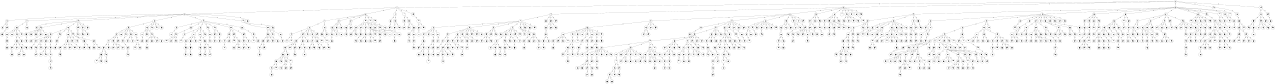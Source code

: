 graph G {
size="8.5,11;"
ratio = "expand;"
fixedsize="true;"
overlap="scale;"
node[shape=circle,width=.12,hight=.12,fontsize=12]
edge[fontsize=12]

0[label=" 0" color=black, pos="0.81474722,0.28708039!"];
1[label=" 1" color=black, pos="2.9719824,1.352223!"];
2[label=" 2" color=black, pos="2.4284023,1.295973!"];
3[label=" 3" color=black, pos="2.7272374,1.0104015!"];
4[label=" 4" color=black, pos="0.80367106,2.5644618!"];
5[label=" 5" color=black, pos="1.7741755,1.3344783!"];
6[label=" 6" color=black, pos="2.9794248,2.5555835!"];
7[label=" 7" color=black, pos="2.4251925,1.883115!"];
8[label=" 8" color=black, pos="1.9260531,1.9188276!"];
9[label=" 9" color=black, pos="1.3877684,1.6635575!"];
10[label=" 10" color=black, pos="1.1393183,2.3548367!"];
11[label=" 11" color=black, pos="1.090051,2.9080606!"];
12[label=" 12" color=black, pos="0.70088933,2.8229591!"];
13[label=" 13" color=black, pos="2.8488361,1.2731953!"];
14[label=" 14" color=black, pos="2.7636435,2.8214851!"];
15[label=" 15" color=black, pos="2.934825,2.4287757!"];
16[label=" 16" color=black, pos="0.87479545,2.7589136!"];
17[label=" 17" color=black, pos="0.61865388,0.078734556!"];
18[label=" 18" color=black, pos="2.3820016,1.6245279!"];
19[label=" 19" color=black, pos="2.7988094,2.3657746!"];
20[label=" 20" color=black, pos="1.0051109,1.9747636!"];
21[label=" 21" color=black, pos="0.34617115,0.68220788!"];
22[label=" 22" color=black, pos="0.076737767,0.29865062!"];
23[label=" 23" color=black, pos="0.20829302,1.8724409!"];
24[label=" 24" color=black, pos="2.0750296,0.3456523!"];
25[label=" 25" color=black, pos="2.0538256,2.4516557!"];
26[label=" 26" color=black, pos="2.8579581,0.90787971!"];
27[label=" 27" color=black, pos="0.60877203,2.1564662!"];
28[label=" 28" color=black, pos="0.46238808,0.46782996!"];
29[label=" 29" color=black, pos="0.37918876,1.9183739!"];
30[label=" 30" color=black, pos="1.6537308,0.46748932!"];
31[label=" 31" color=black, pos="2.9444508,1.9451123!"];
32[label=" 32" color=black, pos="0.97128472,2.7131639!"];
33[label=" 33" color=black, pos="0.71515144,2.4609374!"];
34[label=" 34" color=black, pos="1.2410031,2.229877!"];
35[label=" 35" color=black, pos="0.64247147,1.4636581!"];
36[label=" 36" color=black, pos="1.5175731,1.9134188!"];
37[label=" 37" color=black, pos="0.081525873,0.35268838!"];
38[label=" 38" color=black, pos="2.0488171,1.5972805!"];
39[label=" 39" color=black, pos="2.1601079,2.0127483!"];
40[label=" 40" color=black, pos="2.8331573,0.15650295!"];
41[label=" 41" color=black, pos="1.8907318,1.1214183!"];
42[label=" 42" color=black, pos="0.98625752,1.98151!"];
43[label=" 43" color=black, pos="0.73763861,2.7335885!"];
44[label=" 44" color=black, pos="2.3766561,0.15197355!"];
45[label=" 45" color=black, pos="1.4788,0.19343863!"];
46[label=" 46" color=black, pos="0.32483963,2.5208851!"];
47[label=" 47" color=black, pos="0.33311187,1.6163402!"];
48[label=" 48" color=black, pos="0.25954565,2.714578!"];
49[label=" 49" color=black, pos="1.3902836,2.2820123!"];
50[label=" 50" color=black, pos="1.1872917,2.0052701!"];
51[label=" 51" color=black, pos="2.7086903,2.180142!"];
52[label=" 52" color=black, pos="0.38586595,0.54352841!"];
53[label=" 53" color=black, pos="1.8367774,2.3922831!"];
54[label=" 54" color=black, pos="0.52768615,0.64656466!"];
55[label=" 55" color=black, pos="0.44680154,0.027067228!"];
56[label=" 56" color=black, pos="0.035748086,1.8566246!"];
57[label=" 57" color=black, pos="0.57764154,1.8025727!"];
58[label=" 58" color=black, pos="0.40215923,0.68986348!"];
59[label=" 59" color=black, pos="1.5467014,2.196196!"];
60[label=" 60" color=black, pos="2.202121,2.7972333!"];
61[label=" 61" color=black, pos="2.4766915,2.2005155!"];
62[label=" 62" color=black, pos="2.1026845,0.86517564!"];
63[label=" 63" color=black, pos="1.1099851,0.25583322!"];
64[label=" 64" color=black, pos="1.6338881,2.5717648!"];
65[label=" 65" color=black, pos="0.2510948,2.9764628!"];
66[label=" 66" color=black, pos="2.1821804,1.7641036!"];
67[label=" 67" color=black, pos="2.5363318,1.6614492!"];
68[label=" 68" color=black, pos="0.70002406,2.7773512!"];
69[label=" 69" color=black, pos="2.6481989,1.1810931!"];
70[label=" 70" color=black, pos="1.8249468,0.30036938!"];
71[label=" 71" color=black, pos="0.93851165,2.080665!"];
72[label=" 72" color=black, pos="0.66866046,2.7839294!"];
73[label=" 73" color=black, pos="2.0267674,0.57300929!"];
74[label=" 74" color=black, pos="2.4267185,1.9378295!"];
75[label=" 75" color=black, pos="1.2974125,0.70150299!"];
76[label=" 76" color=black, pos="2.0579612,0.17415211!"];
77[label=" 77" color=black, pos="2.4567208,2.4570434!"];
78[label=" 78" color=black, pos="1.401514,1.2165995!"];
79[label=" 79" color=black, pos="2.3136154,0.91242544!"];
80[label=" 80" color=black, pos="0.94969436,1.9020311!"];
81[label=" 81" color=black, pos="0.456747,0.18540946!"];
82[label=" 82" color=black, pos="1.8121533,0.84651576!"];
83[label=" 83" color=black, pos="1.7225177,0.10700242!"];
84[label=" 84" color=black, pos="2.0268729,0.48663903!"];
85[label=" 85" color=black, pos="0.63639978,2.7652613!"];
86[label=" 86" color=black, pos="1.7010953,2.3779395!"];
87[label=" 87" color=black, pos="2.2791254,2.9969866!"];
88[label=" 88" color=black, pos="0.98671977,0.20528149!"];
89[label=" 89" color=black, pos="0.37405811,1.3269323!"];
90[label=" 90" color=black, pos="0.51392994,2.2957773!"];
91[label=" 91" color=black, pos="0.72146679,0.016926605!"];
92[label=" 92" color=black, pos="1.6839342,1.2319334!"];
93[label=" 93" color=black, pos="1.4472481,2.3582478!"];
94[label=" 94" color=black, pos="1.9790556,0.16305407!"];
95[label=" 95" color=black, pos="1.0265523,1.4870008!"];
96[label=" 96" color=black, pos="0.059058317,0.45673881!"];
97[label=" 97" color=black, pos="1.0829732,2.6193278!"];
98[label=" 98" color=black, pos="1.9571191,0.83335082!"];
99[label=" 99" color=black, pos="2.3178848,0.42692559!"];
100[label=" 100" color=black, pos="0.35384306,1.3221529!"];
101[label=" 101" color=black, pos="2.6560538,1.9494345!"];
102[label=" 102" color=black, pos="0.41658802,0.89329039!"];
103[label=" 103" color=black, pos="1.2725292,1.4564123!"];
104[label=" 104" color=black, pos="1.0725734,0.76470397!"];
105[label=" 105" color=black, pos="2.6968222,2.7524498!"];
106[label=" 106" color=black, pos="2.2991369,0.33252721!"];
107[label=" 107" color=black, pos="2.436078,2.6188406!"];
108[label=" 108" color=black, pos="2.4183118,0.59101227!"];
109[label=" 109" color=black, pos="0.62139421,2.7094749!"];
110[label=" 110" color=black, pos="0.65293541,0.48112252!"];
111[label=" 111" color=black, pos="2.9830565,1.2570522!"];
112[label=" 112" color=black, pos="2.850686,2.2111766!"];
113[label=" 113" color=black, pos="1.405788,2.2014495!"];
114[label=" 114" color=black, pos="2.549427,1.3219465!"];
115[label=" 115" color=black, pos="1.2934295,2.7754262!"];
116[label=" 116" color=black, pos="1.8817806,2.7861069!"];
117[label=" 117" color=black, pos="2.9068852,0.54115706!"];
118[label=" 118" color=black, pos="2.0983471,0.48528531!"];
119[label=" 119" color=black, pos="1.9598144,0.13703353!"];
120[label=" 120" color=black, pos="0.76409367,0.35800861!"];
121[label=" 121" color=black, pos="2.3118365,1.8748065!"];
122[label=" 122" color=black, pos="1.0934348,2.8467685!"];
123[label=" 123" color=black, pos="0.13754016,0.09860568!"];
124[label=" 124" color=black, pos="0.98863314,0.52249562!"];
125[label=" 125" color=black, pos="2.3802944,1.455339!"];
126[label=" 126" color=black, pos="0.085932266,1.5600451!"];
127[label=" 127" color=black, pos="1.6829618,1.8562471!"];
128[label=" 128" color=black, pos="0.045288716,2.6169372!"];
129[label=" 129" color=black, pos="1.7737139,2.2183887!"];
130[label=" 130" color=black, pos="2.6884967,1.2540131!"];
131[label=" 131" color=black, pos="0.68735194,1.8453577!"];
132[label=" 132" color=black, pos="2.2373313,1.5715035!"];
133[label=" 133" color=black, pos="0.43150597,2.0962671!"];
134[label=" 134" color=black, pos="0.96746684,1.5631849!"];
135[label=" 135" color=black, pos="0.35339079,1.0974842!"];
136[label=" 136" color=black, pos="1.6336878,0.75580471!"];
137[label=" 137" color=black, pos="1.2061651,0.27455034!"];
138[label=" 138" color=black, pos="1.0393506,1.7206987!"];
139[label=" 139" color=black, pos="2.8811821,0.40268764!"];
140[label=" 140" color=black, pos="1.9339096,0.73613904!"];
141[label=" 141" color=black, pos="2.0010336,2.8828539!"];
142[label=" 142" color=black, pos="1.4887183,2.6189291!"];
143[label=" 143" color=black, pos="1.8654709,2.2407886!"];
144[label=" 144" color=black, pos="2.4308347,1.9065603!"];
145[label=" 145" color=black, pos="1.9707867,2.5316615!"];
146[label=" 146" color=black, pos="0.70967404,1.7368399!"];
147[label=" 147" color=black, pos="2.8184166,1.7093696!"];
148[label=" 148" color=black, pos="1.1137187,0.11774183!"];
149[label=" 149" color=black, pos="2.2779148,2.0832527!"];
150[label=" 150" color=black, pos="2.4466345,2.6087422!"];
151[label=" 151" color=black, pos="1.4185951,2.811264!"];
152[label=" 152" color=black, pos="2.8461242,2.4864296!"];
153[label=" 153" color=black, pos="2.898935,1.8270483!"];
154[label=" 154" color=black, pos="2.2704513,2.1994652!"];
155[label=" 155" color=black, pos="2.7034158,0.84119411!"];
156[label=" 156" color=black, pos="2.3543433,2.9318867!"];
157[label=" 157" color=black, pos="0.95953162,0.3988912!"];
158[label=" 158" color=black, pos="0.71732117,2.7182714!"];
159[label=" 159" color=black, pos="2.8571642,1.9853461!"];
160[label=" 160" color=black, pos="1.2473597,0.52019933!"];
161[label=" 161" color=black, pos="0.48986682,2.7549037!"];
162[label=" 162" color=black, pos="2.9111358,0.84918604!"];
163[label=" 163" color=black, pos="2.8632036,1.431686!"];
164[label=" 164" color=black, pos="0.64931608,2.849805!"];
165[label=" 165" color=black, pos="1.378712,1.0150138!"];
166[label=" 166" color=black, pos="2.2563296,0.2319495!"];
167[label=" 167" color=black, pos="0.26282067,1.8167823!"];
168[label=" 168" color=black, pos="1.6890713,0.6564751!"];
169[label=" 169" color=black, pos="1.6842292,0.9392563!"];
170[label=" 170" color=black, pos="2.3657476,1.2099166!"];
171[label=" 171" color=black, pos="2.4788225,0.44649811!"];
172[label=" 172" color=black, pos="1.0051752,1.7369863!"];
173[label=" 173" color=black, pos="2.5449994,0.47992042!"];
174[label=" 174" color=black, pos="0.48528529,2.9148229!"];
175[label=" 175" color=black, pos="0.92916554,0.25828637!"];
176[label=" 176" color=black, pos="1.0685868,2.797175!"];
177[label=" 177" color=black, pos="2.3261403,2.3481811!"];
178[label=" 178" color=black, pos="1.5248737,0.92083908!"];
179[label=" 179" color=black, pos="1.1997002,2.1318347!"];
180[label=" 180" color=black, pos="0.66364033,2.5887626!"];
181[label=" 181" color=black, pos="1.620821,2.0099687!"];
182[label=" 182" color=black, pos="0.78055298,0.85421225!"];
183[label=" 183" color=black, pos="1.6563968,2.3279554!"];
184[label=" 184" color=black, pos="0.027260093,1.4777997!"];
185[label=" 185" color=black, pos="2.8615617,0.045288229!"];
186[label=" 186" color=black, pos="1.3840785,2.3901315!"];
187[label=" 187" color=black, pos="1.3334645,2.7886541!"];
188[label=" 188" color=black, pos="1.3907872,2.2057445!"];
189[label=" 189" color=black, pos="2.4460999,2.1177145!"];
190[label=" 190" color=black, pos="2.1405049,0.93637135!"];
191[label=" 191" color=black, pos="1.0844253,2.5218853!"];
192[label=" 192" color=black, pos="2.3894572,2.4650858!"];
193[label=" 193" color=black, pos="1.8256659,1.6374543!"];
194[label=" 194" color=black, pos="1.4765013,1.7935231!"];
195[label=" 195" color=black, pos="0.54955203,2.8070707!"];
196[label=" 196" color=black, pos="2.9595941,2.9519474!"];
197[label=" 197" color=black, pos="0.22852844,0.63234675!"];
198[label=" 198" color=black, pos="1.0415886,0.16593497!"];
199[label=" 199" color=black, pos="1.8330449,2.2376994!"];
200[label=" 200" color=black, pos="0.68750539,1.4735209!"];
201[label=" 201" color=black, pos="2.2131592,0.72291572!"];
202[label=" 202" color=black, pos="0.13856102,0.49962631!"];
203[label=" 203" color=black, pos="0.098616139,1.6284523!"];
204[label=" 204" color=black, pos="0.31951216,1.4639041!"];
205[label=" 205" color=black, pos="2.6500615,1.9170739!"];
206[label=" 206" color=black, pos="0.66496899,1.817664!"];
207[label=" 207" color=black, pos="2.7708292,0.72051586!"];
208[label=" 208" color=black, pos="0.75814845,1.9715059!"];
209[label=" 209" color=black, pos="1.305012,0.6609681!"];
210[label=" 210" color=black, pos="1.2108604,2.1316861!"];
211[label=" 211" color=black, pos="2.4672914,0.36768679!"];
212[label=" 212" color=black, pos="1.340538,0.33484416!"];
213[label=" 213" color=black, pos="2.9278418,2.6822495!"];
214[label=" 214" color=black, pos="2.3349269,2.0908246!"];
215[label=" 215" color=black, pos="1.5552767,1.5640907!"];
216[label=" 216" color=black, pos="2.0053773,0.28473278!"];
217[label=" 217" color=black, pos="1.2300181,2.7539623!"];
218[label=" 218" color=black, pos="2.1062953,1.7503552!"];
219[label=" 219" color=black, pos="2.6457866,2.3603902!"];
220[label=" 220" color=black, pos="2.9496329,2.976924!"];
221[label=" 221" color=black, pos="1.9471525,0.47028548!"];
222[label=" 222" color=black, pos="0.15908689,0.38783549!"];
223[label=" 223" color=black, pos="2.3724506,2.0277888!"];
224[label=" 224" color=black, pos="1.4875227,2.6882171!"];
225[label=" 225" color=black, pos="1.2582224,0.15841944!"];
226[label=" 226" color=black, pos="0.3278277,0.93810441!"];
227[label=" 227" color=black, pos="1.0268166,1.959939!"];
228[label=" 228" color=black, pos="1.9937291,1.8539242!"];
229[label=" 229" color=black, pos="1.5960365,0.2229609!"];
230[label=" 230" color=black, pos="1.8853198,1.4694869!"];
231[label=" 231" color=black, pos="1.5627226,0.63559823!"];
232[label=" 232" color=black, pos="1.8097972,0.76778613!"];
233[label=" 233" color=black, pos="1.7659947,1.4325374!"];
234[label=" 234" color=black, pos="2.8349802,2.0674368!"];
235[label=" 235" color=black, pos="0.66913646,0.83824623!"];
236[label=" 236" color=black, pos="0.9642387,1.603747!"];
237[label=" 237" color=black, pos="1.01638,0.31539849!"];
238[label=" 238" color=black, pos="0.43750432,0.15947016!"];
239[label=" 239" color=black, pos="1.2821611,0.050472148!"];
240[label=" 240" color=black, pos="2.1188837,0.15997805!"];
241[label=" 241" color=black, pos="1.7444638,1.9787009!"];
242[label=" 242" color=black, pos="2.9631573,0.44124079!"];
243[label=" 243" color=black, pos="1.0735134,2.2951592!"];
244[label=" 244" color=black, pos="0.97165741,1.5980273!"];
245[label=" 245" color=black, pos="2.7256142,0.88973724!"];
246[label=" 246" color=black, pos="1.6983112,1.1633454!"];
247[label=" 247" color=black, pos="1.8442758,2.0724307!"];
248[label=" 248" color=black, pos="0.032075812,0.84803801!"];
249[label=" 249" color=black, pos="0.82492418,1.3559837!"];
250[label=" 250" color=black, pos="2.8728766,1.4203751!"];
251[label=" 251" color=black, pos="0.076711493,1.9841421!"];
252[label=" 252" color=black, pos="2.6144406,1.0364063!"];
253[label=" 253" color=black, pos="1.4955951,2.5031733!"];
254[label=" 254" color=black, pos="2.975351,2.1743785!"];
255[label=" 255" color=black, pos="0.88033627,0.78278634!"];
256[label=" 256" color=black, pos="1.4792179,1.6889517!"];
257[label=" 257" color=black, pos="2.4575632,2.0922235!"];
258[label=" 258" color=black, pos="2.8421599,0.27682978!"];
259[label=" 259" color=black, pos="0.22813305,1.9672403!"];
260[label=" 260" color=black, pos="0.84314115,1.1826285!"];
261[label=" 261" color=black, pos="1.9297902,1.5326424!"];
262[label=" 262" color=black, pos="1.3523206,1.724768!"];
263[label=" 263" color=black, pos="2.9538301,0.14506896!"];
264[label=" 264" color=black, pos="0.13837871,0.73719018!"];
265[label=" 265" color=black, pos="1.8789561,2.9263818!"];
266[label=" 266" color=black, pos="1.3420124,1.6399874!"];
267[label=" 267" color=black, pos="0.46418338,0.41271912!"];
268[label=" 268" color=black, pos="0.61087436,0.64606074!"];
269[label=" 269" color=black, pos="2.2811495,2.4458058!"];
270[label=" 270" color=black, pos="2.8857241,2.866127!"];
271[label=" 271" color=black, pos="0.67812821,2.2726023!"];
272[label=" 272" color=black, pos="0.84521667,1.4124489!"];
273[label=" 273" color=black, pos="0.83920621,1.4452888!"];
274[label=" 274" color=black, pos="0.54204219,1.751364!"];
275[label=" 275" color=black, pos="1.692504,2.3135501!"];
276[label=" 276" color=black, pos="2.7594308,0.84404292!"];
277[label=" 277" color=black, pos="2.138314,0.67405042!"];
278[label=" 278" color=black, pos="0.46042258,0.86359238!"];
279[label=" 279" color=black, pos="2.5513734,1.9550577!"];
280[label=" 280" color=black, pos="0.1459872,1.1207629!"];
281[label=" 281" color=black, pos="0.70633725,0.166412!"];
282[label=" 282" color=black, pos="1.6513279,2.254605!"];
283[label=" 283" color=black, pos="0.081859142,2.6472102!"];
284[label=" 284" color=black, pos="1.527766,0.88187021!"];
285[label=" 285" color=black, pos="2.7811019,0.69011814!"];
286[label=" 286" color=black, pos="1.0960981,0.38007526!"];
287[label=" 287" color=black, pos="1.6899052,0.044061512!"];
288[label=" 288" color=black, pos="1.7026396,0.82108584!"];
289[label=" 289" color=black, pos="0.73087606,2.6573563!"];
290[label=" 290" color=black, pos="1.9052738,0.7260359!"];
291[label=" 291" color=black, pos="0.48011643,1.8284229!"];
292[label=" 292" color=black, pos="1.8644993,0.67396242!"];
293[label=" 293" color=black, pos="2.2662137,2.8871256!"];
294[label=" 294" color=black, pos="1.9177911,2.0097832!"];
295[label=" 295" color=black, pos="0.60233385,2.4435887!"];
296[label=" 296" color=black, pos="1.2186691,2.7139503!"];
297[label=" 297" color=black, pos="0.2521724,0.33174919!"];
298[label=" 298" color=black, pos="2.2832678,2.1445792!"];
299[label=" 299" color=black, pos="1.4310312,2.7712667!"];
300[label=" 300" color=black, pos="2.6832953,2.9411316!"];
301[label=" 301" color=black, pos="0.80930965,0.3118208!"];
302[label=" 302" color=black, pos="2.0954581,2.334797!"];
303[label=" 303" color=black, pos="1.3754488,1.0027654!"];
304[label=" 304" color=black, pos="1.0430603,0.54366313!"];
305[label=" 305" color=black, pos="2.0880222,2.452679!"];
306[label=" 306" color=black, pos="1.9331974,2.1346742!"];
307[label=" 307" color=black, pos="2.5702603,2.6597591!"];
308[label=" 308" color=black, pos="2.35117,1.2030646!"];
309[label=" 309" color=black, pos="1.429148,1.8875804!"];
310[label=" 310" color=black, pos="1.8364895,1.222398!"];
311[label=" 311" color=black, pos="1.0007631,1.8060562!"];
312[label=" 312" color=black, pos="0.94187898,0.33905618!"];
313[label=" 313" color=black, pos="1.2251317,2.4011911!"];
314[label=" 314" color=black, pos="1.3889934,0.52255769!"];
315[label=" 315" color=black, pos="2.4418063,0.21280931!"];
316[label=" 316" color=black, pos="2.7832075,0.95345593!"];
317[label=" 317" color=black, pos="1.9307593,2.7369615!"];
318[label=" 318" color=black, pos="0.063413706,1.979187!"];
319[label=" 319" color=black, pos="1.1845229,2.1080003!"];
320[label=" 320" color=black, pos="0.13496256,2.156303!"];
321[label=" 321" color=black, pos="1.2387917,2.5184233!"];
322[label=" 322" color=black, pos="2.0933595,1.5870387!"];
323[label=" 323" color=black, pos="1.2232978,0.32814206!"];
324[label=" 324" color=black, pos="2.2157219,0.21886077!"];
325[label=" 325" color=black, pos="2.1226343,2.91373!"];
326[label=" 326" color=black, pos="0.9151818,0.25022486!"];
327[label=" 327" color=black, pos="2.6781603,2.2261065!"];
328[label=" 328" color=black, pos="2.8052817,2.1732171!"];
329[label=" 329" color=black, pos="2.9399036,2.6718584!"];
330[label=" 330" color=black, pos="2.7326213,2.5684289!"];
331[label=" 331" color=black, pos="0.058745097,0.96242438!"];
332[label=" 332" color=black, pos="1.178169,2.4209483!"];
333[label=" 333" color=black, pos="0.13710744,0.48685125!"];
334[label=" 334" color=black, pos="1.2275954,1.1519939!"];
335[label=" 335" color=black, pos="1.0953013,0.71887853!"];
336[label=" 336" color=black, pos="2.7605099,2.9446563!"];
337[label=" 337" color=black, pos="1.5837359,1.7336767!"];
338[label=" 338" color=black, pos="1.8754117,2.2722763!"];
339[label=" 339" color=black, pos="1.1986766,0.20862388!"];
340[label=" 340" color=black, pos="0.41598586,2.6776488!"];
341[label=" 341" color=black, pos="1.9642505,2.6053825!"];
342[label=" 342" color=black, pos="0.90157614,0.097601586!"];
343[label=" 343" color=black, pos="1.1354769,0.89746041!"];
344[label=" 344" color=black, pos="1.7085757,1.5964004!"];
345[label=" 345" color=black, pos="0.45863139,1.6086689!"];
346[label=" 346" color=black, pos="0.63218266,1.2682!"];
347[label=" 347" color=black, pos="1.1156459,2.2077048!"];
348[label=" 348" color=black, pos="1.106396,0.0847251!"];
349[label=" 349" color=black, pos="2.0498535,2.2624924!"];
350[label=" 350" color=black, pos="2.4474841,0.94830712!"];
351[label=" 351" color=black, pos="2.1765741,2.4789477!"];
352[label=" 352" color=black, pos="2.6878843,2.1774615!"];
353[label=" 353" color=black, pos="0.40542512,2.4805588!"];
354[label=" 354" color=black, pos="2.6670756,0.86846701!"];
355[label=" 355" color=black, pos="0.22558259,1.3143533!"];
356[label=" 356" color=black, pos="0.96152529,2.4026251!"];
357[label=" 357" color=black, pos="1.0891861,1.9628085!"];
358[label=" 358" color=black, pos="2.0252116,2.119631!"];
359[label=" 359" color=black, pos="0.75688317,1.0869356!"];
360[label=" 360" color=black, pos="0.67392682,0.59128307!"];
361[label=" 361" color=black, pos="2.0505274,2.1169597!"];
362[label=" 362" color=black, pos="0.82060059,0.50032451!"];
363[label=" 363" color=black, pos="2.0615985,1.3781618!"];
364[label=" 364" color=black, pos="0.21375625,1.0345026!"];
365[label=" 365" color=black, pos="2.4459045,1.8396124!"];
366[label=" 366" color=black, pos="1.9084268,0.67290181!"];
367[label=" 367" color=black, pos="0.55782224,2.1100774!"];
368[label=" 368" color=black, pos="0.024234403,0.31110101!"];
369[label=" 369" color=black, pos="0.7732023,1.7923648!"];
370[label=" 370" color=black, pos="1.4134875,0.63998608!"];
371[label=" 371" color=black, pos="1.1073671,2.4982097!"];
372[label=" 372" color=black, pos="0.79893482,2.6240657!"];
373[label=" 373" color=black, pos="0.53002351,1.7159554!"];
374[label=" 374" color=black, pos="1.4229216,1.1037603!"];
375[label=" 375" color=black, pos="0.14869459,1.2124929!"];
376[label=" 376" color=black, pos="1.9151981,1.2476908!"];
377[label=" 377" color=black, pos="1.9516546,1.2822033!"];
378[label=" 378" color=black, pos="2.3327449,1.840228!"];
379[label=" 379" color=black, pos="1.9403372,0.76123537!"];
380[label=" 380" color=black, pos="1.8711501,0.98411138!"];
381[label=" 381" color=black, pos="0.84897913,1.8396239!"];
382[label=" 382" color=black, pos="1.088924,2.2526445!"];
383[label=" 383" color=black, pos="2.1572218,1.4105476!"];
384[label=" 384" color=black, pos="1.9887313,0.76082032!"];
385[label=" 385" color=black, pos="0.698294,1.305528!"];
386[label=" 386" color=black, pos="1.965213,2.4711509!"];
387[label=" 387" color=black, pos="1.4841938,2.6448223!"];
388[label=" 388" color=black, pos="1.6176873,2.7565176!"];
389[label=" 389" color=black, pos="2.3290004,2.7385671!"];
390[label=" 390" color=black, pos="1.5395257,1.6555431!"];
391[label=" 391" color=black, pos="0.45634904,2.7691675!"];
392[label=" 392" color=black, pos="2.7243291,0.38546619!"];
393[label=" 393" color=black, pos="2.5730114,0.45366199!"];
394[label=" 394" color=black, pos="0.83675014,2.4437746!"];
395[label=" 395" color=black, pos="2.1571991,2.6762878!"];
396[label=" 396" color=black, pos="2.7175305,0.24155283!"];
397[label=" 397" color=black, pos="2.0289469,0.46445535!"];
398[label=" 398" color=black, pos="0.9713316,0.26522013!"];
399[label=" 399" color=black, pos="2.1860891,2.872761!"];
400[label=" 400" color=black, pos="1.5643754,2.3330413!"];
401[label=" 401" color=black, pos="1.9492213,0.67561112!"];
402[label=" 402" color=black, pos="1.7115162,2.1069153!"];
403[label=" 403" color=black, pos="1.2079825,0.64360174!"];
404[label=" 404" color=black, pos="1.2160085,0.97204384!"];
405[label=" 405" color=black, pos="1.8652745,1.813428!"];
406[label=" 406" color=black, pos="1.5564976,2.2642868!"];
407[label=" 407" color=black, pos="1.1130357,2.6530049!"];
408[label=" 408" color=black, pos="0.39527486,1.8147979!"];
409[label=" 409" color=black, pos="2.7727496,0.13046758!"];
410[label=" 410" color=black, pos="2.6097947,0.35298113!"];
411[label=" 411" color=black, pos="0.020586081,0.74329013!"];
412[label=" 412" color=black, pos="2.8817374,0.48155005!"];
413[label=" 413" color=black, pos="0.15183316,0.58361806!"];
414[label=" 414" color=black, pos="2.3736262,2.4509175!"];
415[label=" 415" color=black, pos="1.9849525,1.1640731!"];
416[label=" 416" color=black, pos="1.0899687,1.7247235!"];
417[label=" 417" color=black, pos="2.46928,2.3469841!"];
418[label=" 418" color=black, pos="1.092574,1.8968519!"];
419[label=" 419" color=black, pos="1.6965481,0.34975474!"];
420[label=" 420" color=black, pos="0.35547598,1.3252975!"];
421[label=" 421" color=black, pos="1.1262829,2.2156399!"];
422[label=" 422" color=black, pos="0.7568204,0.98657107!"];
423[label=" 423" color=black, pos="0.77047984,0.12200032!"];
424[label=" 424" color=black, pos="1.1295152,1.7231669!"];
425[label=" 425" color=black, pos="0.70191497,1.6778699!"];
426[label=" 426" color=black, pos="1.7701163,2.9076491!"];
427[label=" 427" color=black, pos="2.2148638,2.04495!"];
428[label=" 428" color=black, pos="2.0887087,1.0776489!"];
429[label=" 429" color=black, pos="1.2791631,0.71490062!"];
430[label=" 430" color=black, pos="1.9598462,0.77775645!"];
431[label=" 431" color=black, pos="2.8521159,0.59077456!"];
432[label=" 432" color=black, pos="1.7464806,1.5804262!"];
433[label=" 433" color=black, pos="1.3840925,1.2428846!"];
434[label=" 434" color=black, pos="1.8330178,0.62087323!"];
435[label=" 435" color=black, pos="1.4079376,1.6182213!"];
436[label=" 436" color=black, pos="1.0360708,2.7116377!"];
437[label=" 437" color=black, pos="1.9891589,1.3512174!"];
438[label=" 438" color=black, pos="1.1280101,1.6793311!"];
439[label=" 439" color=black, pos="1.0287306,0.96175694!"];
440[label=" 440" color=black, pos="0.58404708,2.2236068!"];
441[label=" 441" color=black, pos="0.80047921,1.1223484!"];
442[label=" 442" color=black, pos="2.6170251,0.68137859!"];
443[label=" 443" color=black, pos="0.40904482,2.5216089!"];
444[label=" 444" color=black, pos="1.99547,2.7603495!"];
445[label=" 445" color=black, pos="1.659785,0.93363403!"];
446[label=" 446" color=black, pos="2.2405407,1.767921!"];
447[label=" 447" color=black, pos="1.8830707,1.0444826!"];
448[label=" 448" color=black, pos="2.271861,2.4352574!"];
449[label=" 449" color=black, pos="0.7345808,2.7058373!"];
450[label=" 450" color=black, pos="0.30082732,1.3765686!"];
451[label=" 451" color=black, pos="0.68681575,0.15498774!"];
452[label=" 452" color=black, pos="2.1314241,0.66691475!"];
453[label=" 453" color=black, pos="2.0269041,1.5790041!"];
454[label=" 454" color=black, pos="2.2135139,1.5367162!"];
455[label=" 455" color=black, pos="1.076603,1.5637024!"];
456[label=" 456" color=black, pos="1.8492882,2.4208043!"];
457[label=" 457" color=black, pos="1.5565656,2.9354749!"];
458[label=" 458" color=black, pos="2.5138574,0.56726503!"];
459[label=" 459" color=black, pos="2.2102209,0.88295893!"];
460[label=" 460" color=black, pos="1.63759,0.13285399!"];
461[label=" 461" color=black, pos="0.15042246,1.931939!"];
462[label=" 462" color=black, pos="1.0587831,2.460521!"];
463[label=" 463" color=black, pos="0.049853978,2.4838501!"];
464[label=" 464" color=black, pos="0.023183211,1.4830112!"];
465[label=" 465" color=black, pos="1.0312959,1.4371416!"];
466[label=" 466" color=black, pos="0.73052954,1.7458265!"];
467[label=" 467" color=black, pos="0.72665944,2.2823954!"];
468[label=" 468" color=black, pos="1.1786591,2.0287435!"];
469[label=" 469" color=black, pos="2.1271074,2.6930179!"];
470[label=" 470" color=black, pos="1.4293377,2.3212767!"];
471[label=" 471" color=black, pos="1.1777622,0.37833384!"];
472[label=" 472" color=black, pos="1.7097812,2.7806942!"];
473[label=" 473" color=black, pos="0.27983112,2.2862304!"];
474[label=" 474" color=black, pos="1.2222425,2.9511111!"];
475[label=" 475" color=black, pos="1.6608422,2.3131514!"];
476[label=" 476" color=black, pos="2.6487558,1.1685829!"];
477[label=" 477" color=black, pos="2.3025775,1.9617538!"];
478[label=" 478" color=black, pos="0.015139605,2.2111068!"];
479[label=" 479" color=black, pos="1.0881572,2.3938473!"];
480[label=" 480" color=black, pos="1.4507857,1.5390155!"];
481[label=" 481" color=black, pos="0.39237741,1.7409774!"];
482[label=" 482" color=black, pos="2.8573027,2.5635219!"];
483[label=" 483" color=black, pos="0.92559497,0.35764628!"];
484[label=" 484" color=black, pos="1.2185683,0.35021398!"];
485[label=" 485" color=black, pos="1.3878299,0.2530609!"];
486[label=" 486" color=black, pos="1.5949982,0.59587135!"];
487[label=" 487" color=black, pos="2.0536084,0.48109388!"];
488[label=" 488" color=black, pos="0.1642602,0.23501082!"];
489[label=" 489" color=black, pos="1.8453552,1.1712576!"];
490[label=" 490" color=black, pos="1.6680768,0.22080287!"];
491[label=" 491" color=black, pos="0.61145282,0.16802252!"];
492[label=" 492" color=black, pos="1.1046783,0.35116687!"];
493[label=" 493" color=black, pos="1.8302043,1.8954777!"];
494[label=" 494" color=black, pos="1.0683955,0.10835799!"];
495[label=" 495" color=black, pos="0.48106768,2.6263979!"];
496[label=" 496" color=black, pos="1.6095612,2.2019655!"];
497[label=" 497" color=black, pos="0.83739696,2.1575743!"];
498[label=" 498" color=black, pos="2.1080025,1.0991455!"];
499[label=" 499" color=black, pos="2.9568264,2.5494765!"];
500[label=" 500" color=black, pos="2.7854045,0.55401282!"];
501[label=" 501" color=black, pos="1.5048711,2.0408113!"];
502[label=" 502" color=black, pos="1.9408395,1.6952704!"];
503[label=" 503" color=black, pos="1.7386212,0.06723506!"];
504[label=" 504" color=black, pos="2.183077,1.8030989!"];
505[label=" 505" color=black, pos="1.6424236,1.5259477!"];
506[label=" 506" color=black, pos="1.3390504,2.4698815!"];
507[label=" 507" color=black, pos="2.8922613,1.3573814!"];
508[label=" 508" color=black, pos="1.9200013,0.29327462!"];
509[label=" 509" color=black, pos="1.3608847,1.998139!"];
510[label=" 510" color=black, pos="0.48325529,2.7236314!"];
511[label=" 511" color=black, pos="2.0150777,0.57005891!"];
512[label=" 512" color=black, pos="0.060067037,2.2186286!"];
513[label=" 513" color=black, pos="2.333831,0.45291676!"];
514[label=" 514" color=black, pos="2.3696696,0.96875819!"];
515[label=" 515" color=black, pos="2.9421562,0.93959662!"];
516[label=" 516" color=black, pos="2.2375339,2.2870299!"];
517[label=" 517" color=black, pos="2.5669572,2.9001429!"];
518[label=" 518" color=black, pos="2.9785783,2.272089!"];
519[label=" 519" color=black, pos="1.4146408,1.1918107!"];
520[label=" 520" color=black, pos="1.2153056,1.1771985!"];
521[label=" 521" color=black, pos="0.15501563,1.222018!"];
522[label=" 522" color=black, pos="0.55291346,0.786616!"];
523[label=" 523" color=black, pos="1.5169158,0.35722712!"];
524[label=" 524" color=black, pos="0.95908386,0.35286835!"];
525[label=" 525" color=black, pos="0.92942584,0.57625353!"];
526[label=" 526" color=black, pos="0.87678552,2.9016601!"];
527[label=" 527" color=black, pos="1.6904904,1.7661341!"];
528[label=" 528" color=black, pos="2.5039101,2.4549326!"];
529[label=" 529" color=black, pos="0.57344781,1.1836109!"];
530[label=" 530" color=black, pos="2.8677269,0.62143093!"];
531[label=" 531" color=black, pos="0.6964395,1.1390924!"];
532[label=" 532" color=black, pos="2.622915,2.1815644!"];
533[label=" 533" color=black, pos="1.744972,2.460345!"];
534[label=" 534" color=black, pos="2.6061604,0.91318383!"];
535[label=" 535" color=black, pos="0.45547583,1.2024468!"];
536[label=" 536" color=black, pos="0.62265055,1.6183116!"];
537[label=" 537" color=black, pos="2.3343301,2.3224596!"];
538[label=" 538" color=black, pos="1.7721493,2.5866997!"];
539[label=" 539" color=black, pos="0.92254861,1.1241122!"];
540[label=" 540" color=black, pos="0.21775291,0.097804516!"];
541[label=" 541" color=black, pos="0.06349453,2.5844824!"];
542[label=" 542" color=black, pos="0.92015457,1.9663057!"];
543[label=" 543" color=black, pos="2.1769842,1.3350163!"];
544[label=" 544" color=black, pos="1.826132,1.9957331!"];
545[label=" 545" color=black, pos="0.7552503,2.3625191!"];
546[label=" 546" color=black, pos="2.2620833,2.9959885!"];
547[label=" 547" color=black, pos="1.675011,2.7300956!"];
548[label=" 548" color=black, pos="2.4257773,1.8554888!"];
549[label=" 549" color=black, pos="2.3860496,1.1589267!"];
550[label=" 550" color=black, pos="1.9376375,2.6818345!"];
551[label=" 551" color=black, pos="1.293985,1.9142564!"];
552[label=" 552" color=black, pos="1.9701787,2.2805792!"];
553[label=" 553" color=black, pos="0.22818232,1.2528286!"];
554[label=" 554" color=black, pos="1.5923171,2.6748976!"];
555[label=" 555" color=black, pos="2.3689177,1.1600919!"];
556[label=" 556" color=black, pos="1.2328932,0.28396676!"];
557[label=" 557" color=black, pos="1.4555519,1.925147!"];
558[label=" 558" color=black, pos="1.568126,2.5078111!"];
559[label=" 559" color=black, pos="0.62383232,0.98222807!"];
560[label=" 560" color=black, pos="1.3320571,2.3194399!"];
561[label=" 561" color=black, pos="2.9059055,2.0505051!"];
562[label=" 562" color=black, pos="2.8210856,1.7655507!"];
563[label=" 563" color=black, pos="1.1303957,1.9846983!"];
564[label=" 564" color=black, pos="0.94122335,1.9822318!"];
565[label=" 565" color=black, pos="0.71155855,1.7899647!"];
566[label=" 566" color=black, pos="1.5143602,0.14179556!"];
567[label=" 567" color=black, pos="0.71984332,2.7322035!"];
568[label=" 568" color=black, pos="1.3868309,0.61213983!"];
569[label=" 569" color=black, pos="2.623912,2.790959!"];
570[label=" 570" color=black, pos="2.3880475,1.6350009!"];
571[label=" 571" color=black, pos="0.48215233,2.8817322!"];
572[label=" 572" color=black, pos="2.8883642,2.820151!"];
573[label=" 573" color=black, pos="1.7713427,2.8796073!"];
574[label=" 574" color=black, pos="2.9078914,2.4238954!"];
575[label=" 575" color=black, pos="1.1454265,0.67963517!"];
576[label=" 576" color=black, pos="0.20774234,0.82499373!"];
577[label=" 577" color=black, pos="1.9544199,0.2766519!"];
578[label=" 578" color=black, pos="0.17246244,0.86091061!"];
579[label=" 579" color=black, pos="2.5313519,2.0779904!"];
580[label=" 580" color=black, pos="1.6066067,2.0196389!"];
581[label=" 581" color=black, pos="2.5082571,1.6636523!"];
582[label=" 582" color=black, pos="1.920649,2.0438833!"];
583[label=" 583" color=black, pos="2.2436465,2.5983328!"];
584[label=" 584" color=black, pos="1.0152934,2.2830432!"];
585[label=" 585" color=black, pos="0.03927929,1.3121807!"];
586[label=" 586" color=black, pos="0.47134785,0.86635649!"];
587[label=" 587" color=black, pos="0.9157341,0.4224159!"];
588[label=" 588" color=black, pos="1.8424883,1.9002902!"];
589[label=" 589" color=black, pos="1.3413009,0.7668939!"];
590[label=" 590" color=black, pos="0.65149013,2.3280254!"];
591[label=" 591" color=black, pos="2.5342956,0.34652551!"];
592[label=" 592" color=black, pos="2.3496848,1.5193024!"];
593[label=" 593" color=black, pos="1.1892638,1.6007058!"];
594[label=" 594" color=black, pos="2.0045744,1.6633114!"];
595[label=" 595" color=black, pos="1.4114092,1.4426493!"];
596[label=" 596" color=black, pos="0.52778206,0.60464297!"];
597[label=" 597" color=black, pos="2.906882,0.13103293!"];
598[label=" 598" color=black, pos="1.182314,0.45350883!"];
599[label=" 599" color=black, pos="0.38541659,2.2661987!"];
600[label=" 600" color=black, pos="1.429603,1.1240655!"];
601[label=" 601" color=black, pos="1.6169841,2.2794784!"];
602[label=" 602" color=black, pos="2.1918336,2.5418669!"];
603[label=" 603" color=black, pos="2.0285171,1.8571404!"];
604[label=" 604" color=black, pos="0.32745572,0.42538212!"];
605[label=" 605" color=black, pos="1.8333202,0.79270994!"];
606[label=" 606" color=black, pos="2.0154734,2.7322439!"];
607[label=" 607" color=black, pos="1.0462531,0.13599139!"];
608[label=" 608" color=black, pos="1.7839436,2.0947229!"];
609[label=" 609" color=black, pos="0.98482816,2.0224861!"];
610[label=" 610" color=black, pos="1.3169911,1.7799046!"];
611[label=" 611" color=black, pos="2.5488692,2.9018073!"];
612[label=" 612" color=black, pos="0.098828366,2.1106626!"];
613[label=" 613" color=black, pos="1.8836044,2.9477829!"];
614[label=" 614" color=black, pos="0.14959135,1.2999679!"];
615[label=" 615" color=black, pos="0.67846939,0.67170057!"];
616[label=" 616" color=black, pos="1.6960161,2.8633407!"];
617[label=" 617" color=black, pos="2.1406248,2.857506!"];
618[label=" 618" color=black, pos="0.45017976,0.80312396!"];
619[label=" 619" color=black, pos="1.2744556,0.87537379!"];
620[label=" 620" color=black, pos="0.032120612,0.3054326!"];
621[label=" 621" color=black, pos="0.88940901,1.8148029!"];
622[label=" 622" color=black, pos="2.9332423,0.23484481!"];
623[label=" 623" color=black, pos="1.55073,1.0741247!"];
624[label=" 624" color=black, pos="1.6729688,2.9275904!"];
625[label=" 625" color=black, pos="2.8232922,0.27120942!"];
626[label=" 626" color=black, pos="0.42250707,0.27252084!"];
627[label=" 627" color=black, pos="2.7792646,0.070246693!"];
628[label=" 628" color=black, pos="1.1339311,1.7271103!"];
629[label=" 629" color=black, pos="1.6288948,2.0623404!"];
630[label=" 630" color=black, pos="2.6566839,0.17384878!"];
631[label=" 631" color=black, pos="2.2037306,1.4541601!"];
632[label=" 632" color=black, pos="0.18543886,0.69029307!"];
633[label=" 633" color=black, pos="0.1668469,1.2822029!"];
634[label=" 634" color=black, pos="2.0358359,0.28631667!"];
635[label=" 635" color=black, pos="1.7026184,2.6264857!"];
636[label=" 636" color=black, pos="2.7322427,2.8598895!"];
637[label=" 637" color=black, pos="1.8955091,1.9232745!"];
638[label=" 638" color=black, pos="0.21941522,0.75960703!"];
639[label=" 639" color=black, pos="0.34509681,0.29984531!"];
640[label=" 640" color=black, pos="1.5955176,1.5392667!"];
641[label=" 641" color=black, pos="0.95164088,1.3517184!"];
642[label=" 642" color=black, pos="2.3761934,0.80257722!"];
643[label=" 643" color=black, pos="0.99459846,1.9153613!"];
644[label=" 644" color=black, pos="1.7826589,0.087978574!"];
645[label=" 645" color=black, pos="0.69748079,2.2303611!"];
646[label=" 646" color=black, pos="0.10837644,2.3400418!"];
647[label=" 647" color=black, pos="2.2037352,2.9840089!"];
648[label=" 648" color=black, pos="0.63002554,2.5616172!"];
649[label=" 649" color=black, pos="1.3447452,2.5691432!"];
650[label=" 650" color=black, pos="2.5513708,0.79975044!"];
651[label=" 651" color=black, pos="0.8007833,2.2728104!"];
652[label=" 652" color=black, pos="0.49036253,1.2616102!"];
653[label=" 653" color=black, pos="2.3720421,1.1047393!"];
654[label=" 654" color=black, pos="1.4819394,2.9338917!"];
655[label=" 655" color=black, pos="1.0846683,0.48492745!"];
656[label=" 656" color=black, pos="1.4411762,1.2963603!"];
657[label=" 657" color=black, pos="1.9598804,1.5068601!"];
658[label=" 658" color=black, pos="2.2372239,2.0572204!"];
659[label=" 659" color=black, pos="1.0217222,0.62144934!"];
660[label=" 660" color=black, pos="2.6908197,0.6999281!"];
661[label=" 661" color=black, pos="2.3750308,0.54328026!"];
662[label=" 662" color=black, pos="2.2494486,2.5426449!"];
663[label=" 663" color=black, pos="0.39507267,1.0488108!"];
664[label=" 664" color=black, pos="0.074117078,1.6221704!"];
665[label=" 665" color=black, pos="0.21067457,2.5452486!"];
666[label=" 666" color=black, pos="2.435641,0.48590559!"];
667[label=" 667" color=black, pos="1.9324998,0.96944801!"];
668[label=" 668" color=black, pos="2.9904144,2.6861813!"];
669[label=" 669" color=black, pos="2.4740435,0.22241553!"];
670[label=" 670" color=black, pos="1.7066335,1.057609!"];
671[label=" 671" color=black, pos="1.7926328,0.93795513!"];
672[label=" 672" color=black, pos="1.451591,2.9007474!"];
673[label=" 673" color=black, pos="2.689156,2.110164!"];
674[label=" 674" color=black, pos="0.048465019,1.5821602!"];
675[label=" 675" color=black, pos="1.7034245,1.6042843!"];
676[label=" 676" color=black, pos="1.2209843,1.0592842!"];
677[label=" 677" color=black, pos="1.5199271,0.41851997!"];
678[label=" 678" color=black, pos="1.0467602,2.3282669!"];
679[label=" 679" color=black, pos="2.5825489,2.7061429!"];
680[label=" 680" color=black, pos="2.8263475,0.69640535!"];
681[label=" 681" color=black, pos="0.052886275,0.64030049!"];
682[label=" 682" color=black, pos="0.40263884,2.0823161!"];
683[label=" 683" color=black, pos="1.7740689,1.7999022!"];
684[label=" 684" color=black, pos="1.977066,1.6900811!"];
685[label=" 685" color=black, pos="1.1408861,1.7235538!"];
686[label=" 686" color=black, pos="1.5847301,0.027039299!"];
687[label=" 687" color=black, pos="1.3180428,2.2014187!"];
688[label=" 688" color=black, pos="1.3400725,1.6598938!"];
689[label=" 689" color=black, pos="0.7043934,2.4943101!"];
690[label=" 690" color=black, pos="0.52265502,0.21309555!"];
691[label=" 691" color=black, pos="2.2632266,0.29177718!"];
692[label=" 692" color=black, pos="0.87218417,2.7372858!"];
693[label=" 693" color=black, pos="1.0904593,2.2007166!"];
694[label=" 694" color=black, pos="1.5126604,0.84246831!"];
695[label=" 695" color=black, pos="2.9609381,1.9750935!"];
696[label=" 696" color=black, pos="0.94171116,1.6939694!"];
697[label=" 697" color=black, pos="2.9351816,2.7531368!"];
698[label=" 698" color=black, pos="2.7649056,1.7545606!"];
699[label=" 699" color=black, pos="0.97923013,0.26842484!"];
700[label=" 700" color=black, pos="1.028196,0.8644846!"];
701[label=" 701" color=black, pos="0.46655029,1.7938447!"];
702[label=" 702" color=black, pos="2.2929571,1.8099139!"];
703[label=" 703" color=black, pos="1.6802001,0.55490577!"];
704[label=" 704" color=black, pos="0.41999467,1.2680158!"];
705[label=" 705" color=black, pos="1.4371546,1.813013!"];
706[label=" 706" color=black, pos="0.987385,2.2301924!"];
707[label=" 707" color=black, pos="0.61391136,1.8180294!"];
708[label=" 708" color=black, pos="0.50432784,0.76076278!"];
709[label=" 709" color=black, pos="2.7477152,2.9500888!"];
710[label=" 710" color=black, pos="1.1909206,2.2945675!"];
711[label=" 711" color=black, pos="0.54501004,2.493032!"];
712[label=" 712" color=black, pos="0.09834836,1.320181!"];
713[label=" 713" color=black, pos="2.7822005,2.7375631!"];
714[label=" 714" color=black, pos="1.7007676,1.7362006!"];
715[label=" 715" color=black, pos="1.4663726,1.9567864!"];
716[label=" 716" color=black, pos="0.23674405,0.94157861!"];
717[label=" 717" color=black, pos="1.2721567,0.025131557!"];
718[label=" 718" color=black, pos="1.6516701,1.3341979!"];
719[label=" 719" color=black, pos="1.1691722,0.16168489!"];
720[label=" 720" color=black, pos="0.58827773,1.8030235!"];
721[label=" 721" color=black, pos="2.6150599,0.14006364!"];
722[label=" 722" color=black, pos="0.50834203,2.6305064!"];
723[label=" 723" color=black, pos="0.43049425,2.9454151!"];
724[label=" 724" color=black, pos="2.3048419,1.6516976!"];
725[label=" 725" color=black, pos="0.7786612,2.0400758!"];
726[label=" 726" color=black, pos="0.99652815,1.6270115!"];
727[label=" 727" color=black, pos="2.2015037,1.433221!"];
728[label=" 728" color=black, pos="2.2705623,2.1602596!"];
729[label=" 729" color=black, pos="1.7768311,1.2014497!"];
730[label=" 730" color=black, pos="0.1765875,2.2598878!"];
731[label=" 731" color=black, pos="1.4192489,2.2743201!"];
732[label=" 732" color=black, pos="2.0922967,0.30108945!"];
733[label=" 733" color=black, pos="1.6028468,0.30128926!"];
734[label=" 734" color=black, pos="1.7154391,1.7650753!"];
735[label=" 735" color=black, pos="2.7169972,1.7067242!"];
736[label=" 736" color=black, pos="1.4345409,0.87318167!"];
737[label=" 737" color=black, pos="0.16730711,1.4965452!"];
738[label=" 738" color=black, pos="0.90658751,2.9509764!"];
739[label=" 739" color=black, pos="1.961736,1.0499273!"];
740[label=" 740" color=black, pos="1.1513141,2.9249906!"];
741[label=" 741" color=black, pos="2.692182,2.3535357!"];
742[label=" 742" color=black, pos="1.1545806,2.3245639!"];
743[label=" 743" color=black, pos="1.3169074,1.8591372!"];
744[label=" 744" color=black, pos="1.8982719,1.9628203!"];
745[label=" 745" color=black, pos="1.8069503,0.40947365!"];
746[label=" 746" color=black, pos="1.2157984,2.0393742!"];
747[label=" 747" color=black, pos="0.58574642,0.23156704!"];
748[label=" 748" color=black, pos="2.4403183,1.4912213!"];
749[label=" 749" color=black, pos="2.3828375,0.54012143!"];
750[label=" 750" color=black, pos="0.96336812,1.4089959!"];
751[label=" 751" color=black, pos="0.89597342,1.0317238!"];
752[label=" 752" color=black, pos="1.0004521,1.8598244!"];
753[label=" 753" color=black, pos="0.45390948,1.5209402!"];
754[label=" 754" color=black, pos="2.6297481,1.8472423!"];
755[label=" 755" color=black, pos="2.6496159,1.952555!"];
756[label=" 756" color=black, pos="1.2353669,0.22243452!"];
757[label=" 757" color=black, pos="1.2885333,2.1556226!"];
758[label=" 758" color=black, pos="0.62724126,1.532177!"];
759[label=" 759" color=black, pos="0.83275162,0.31746004!"];
760[label=" 760" color=black, pos="1.5584448,1.6406061!"];
761[label=" 761" color=black, pos="2.4465825,1.6820622!"];
762[label=" 762" color=black, pos="1.7218606,2.2918251!"];
763[label=" 763" color=black, pos="0.60811373,1.4614107!"];
764[label=" 764" color=black, pos="0.68815631,2.4616851!"];
765[label=" 765" color=black, pos="2.4464012,2.228591!"];
766[label=" 766" color=black, pos="2.1819261,1.5968571!"];
767[label=" 767" color=black, pos="1.3246688,2.8478814!"];
768[label=" 768" color=black, pos="1.0916016,2.8954679!"];
769[label=" 769" color=black, pos="1.6500337,0.61451473!"];
770[label=" 770" color=black, pos="1.1068345,0.7433708!"];
771[label=" 771" color=black, pos="0.15071985,0.55842886!"];
772[label=" 772" color=black, pos="1.8886268,1.8155658!"];
773[label=" 773" color=black, pos="0.63742159,0.40867046!"];
774[label=" 774" color=black, pos="2.8049248,0.8340254!"];
775[label=" 775" color=black, pos="1.9198448,2.0127071!"];
776[label=" 776" color=black, pos="1.1703943,1.5496305!"];
777[label=" 777" color=black, pos="0.48570503,1.1923222!"];
778[label=" 778" color=black, pos="1.0704851,1.3074877!"];
779[label=" 779" color=black, pos="0.14047454,1.0600811!"];
780[label=" 780" color=black, pos="2.8860305,2.3641293!"];
781[label=" 781" color=black, pos="1.9198037,2.3427998!"];
782[label=" 782" color=black, pos="2.7783274,2.8543221!"];
783[label=" 783" color=black, pos="0.85873202,2.7096186!"];
784[label=" 784" color=black, pos="0.77520423,1.8495542!"];
785[label=" 785" color=black, pos="0.42339438,0.85344877!"];
786[label=" 786" color=black, pos="1.9775694,1.7150844!"];
787[label=" 787" color=black, pos="1.0268531,0.14714527!"];
788[label=" 788" color=black, pos="0.65081235,2.4363357!"];
789[label=" 789" color=black, pos="0.28407438,0.29534456!"];
790[label=" 790" color=black, pos="0.95596074,1.7605739!"];
791[label=" 791" color=black, pos="1.0166959,1.843819!"];
792[label=" 792" color=black, pos="1.7294416,1.0528094!"];
793[label=" 793" color=black, pos="0.73524964,0.64671544!"];
794[label=" 794" color=black, pos="1.0671946,1.830863!"];
795[label=" 795" color=black, pos="1.1369653,0.0069313152!"];
796[label=" 796" color=black, pos="2.4892829,1.3583937!"];
797[label=" 797" color=black, pos="0.22240257,1.835759!"];
798[label=" 798" color=black, pos="2.8034049,2.9930561!"];
799[label=" 799" color=black, pos="0.066525417,1.6120009!"];
800[label=" 800" color=black, pos="2.5302483,1.948803!"];
801[label=" 801" color=black, pos="1.5710684,0.97831703!"];
802[label=" 802" color=black, pos="0.95731826,2.7323108!"];
803[label=" 803" color=black, pos="1.7871883,0.88206122!"];
804[label=" 804" color=black, pos="0.18250913,2.0498284!"];
805[label=" 805" color=black, pos="2.8941932,0.58327501!"];
806[label=" 806" color=black, pos="0.4819203,1.5176989!"];
807[label=" 807" color=black, pos="0.41320616,0.34441273!"];
808[label=" 808" color=black, pos="0.79451006,0.20895247!"];
809[label=" 809" color=black, pos="1.8887341,0.003841558!"];
810[label=" 810" color=black, pos="0.99644951,2.940336!"];
811[label=" 811" color=black, pos="2.4753944,0.060108911!"];
812[label=" 812" color=black, pos="1.0628521,1.0628153!"];
813[label=" 813" color=black, pos="0.99552464,0.65464331!"];
814[label=" 814" color=black, pos="1.2224213,2.0258906!"];
815[label=" 815" color=black, pos="0.30204194,1.579082!"];
816[label=" 816" color=black, pos="2.6635191,1.4621305!"];
817[label=" 817" color=black, pos="0.97530397,0.39830565!"];
818[label=" 818" color=black, pos="2.2021244,0.75539127!"];
819[label=" 819" color=black, pos="1.1610388,2.3354224!"];
820[label=" 820" color=black, pos="2.9254375,0.18093615!"];
821[label=" 821" color=black, pos="1.0443279,2.398407!"];
822[label=" 822" color=black, pos="2.0079216,1.9023768!"];
823[label=" 823" color=black, pos="0.79460106,1.4065156!"];
824[label=" 824" color=black, pos="1.2694933,2.0103734!"];
825[label=" 825" color=black, pos="2.3346181,0.21655073!"];
826[label=" 826" color=black, pos="0.74732067,0.21426127!"];
827[label=" 827" color=black, pos="2.7874422,0.13225037!"];
828[label=" 828" color=black, pos="0.94792131,2.6338417!"];
829[label=" 829" color=black, pos="2.148766,0.25899853!"];
830[label=" 830" color=black, pos="1.4565464,1.4666512!"];
831[label=" 831" color=black, pos="1.6428341,2.7092677!"];
832[label=" 832" color=black, pos="0.74181276,0.15712463!"];
833[label=" 833" color=black, pos="2.1283201,2.6131733!"];
834[label=" 834" color=black, pos="1.3456174,1.7840002!"];
835[label=" 835" color=black, pos="2.3771182,1.8459392!"];
836[label=" 836" color=black, pos="2.2294371,2.3172888!"];
837[label=" 837" color=black, pos="0.51202967,2.5348907!"];
838[label=" 838" color=black, pos="2.7376627,1.2197236!"];
839[label=" 839" color=black, pos="1.8747086,1.2928242!"];
840[label=" 840" color=black, pos="0.64863234,1.6929522!"];
841[label=" 841" color=black, pos="2.8236242,0.65259322!"];
842[label=" 842" color=black, pos="0.13356004,2.3023011!"];
843[label=" 843" color=black, pos="2.3528441,0.83571782!"];
844[label=" 844" color=black, pos="2.6280211,0.96048428!"];
845[label=" 845" color=black, pos="0.72929394,2.1086269!"];
846[label=" 846" color=black, pos="1.4969168,0.84745336!"];
847[label=" 847" color=black, pos="2.2573418,1.9881467!"];
848[label=" 848" color=black, pos="0.59022631,2.6829266!"];
849[label=" 849" color=black, pos="2.9872243,1.583092!"];
850[label=" 850" color=black, pos="1.7721133,1.6314626!"];
851[label=" 851" color=black, pos="2.0336333,2.7072385!"];
852[label=" 852" color=black, pos="0.62018705,2.8017052!"];
853[label=" 853" color=black, pos="2.1630978,1.8164376!"];
854[label=" 854" color=black, pos="2.2386827,0.031639938!"];
855[label=" 855" color=black, pos="2.8041685,1.4019987!"];
856[label=" 856" color=black, pos="0.70088547,0.80824524!"];
857[label=" 857" color=black, pos="1.4204451,0.80889412!"];
858[label=" 858" color=black, pos="0.27673028,2.3175157!"];
859[label=" 859" color=black, pos="2.9075372,0.97201798!"];
860[label=" 860" color=black, pos="2.692477,0.87720521!"];
861[label=" 861" color=black, pos="2.6840554,1.5155894!"];
862[label=" 862" color=black, pos="2.3575337,2.4187625!"];
863[label=" 863" color=black, pos="1.5670159,1.556097!"];
864[label=" 864" color=black, pos="2.9056865,2.9560112!"];
865[label=" 865" color=black, pos="1.7556794,1.5186899!"];
866[label=" 866" color=black, pos="1.205262,0.34277328!"];
867[label=" 867" color=black, pos="0.86095978,0.64052343!"];
868[label=" 868" color=black, pos="1.0885145,2.4090116!"];
869[label=" 869" color=black, pos="1.2113714,0.69530785!"];
870[label=" 870" color=black, pos="2.4718303,0.73060735!"];
871[label=" 871" color=black, pos="1.9348316,0.30674764!"];
872[label=" 872" color=black, pos="1.6510465,1.1666496!"];
873[label=" 873" color=black, pos="0.027664118,0.43913568!"];
874[label=" 874" color=black, pos="0.52154501,1.3457254!"];
875[label=" 875" color=black, pos="1.0967002,1.9359416!"];
876[label=" 876" color=black, pos="1.5039774,1.9577845!"];
877[label=" 877" color=black, pos="0.26955419,2.284254!"];
878[label=" 878" color=black, pos="0.76716272,2.7802307!"];
879[label=" 879" color=black, pos="0.30156568,1.5425124!"];
880[label=" 880" color=black, pos="1.3497372,2.3593382!"];
881[label=" 881" color=black, pos="2.3945014,1.6103275!"];
882[label=" 882" color=black, pos="2.5803828,1.2985512!"];
883[label=" 883" color=black, pos="0.94230162,2.8622977!"];
884[label=" 884" color=black, pos="1.579446,2.1616279!"];
885[label=" 885" color=black, pos="1.4731745,0.59038465!"];
886[label=" 886" color=black, pos="1.4607433,2.9423315!"];
887[label=" 887" color=black, pos="1.4575937,2.7149212!"];
888[label=" 888" color=black, pos="2.1940058,2.1847322!"];
889[label=" 889" color=black, pos="1.8727332,0.50455358!"];
890[label=" 890" color=black, pos="2.7511125,1.130199!"];
891[label=" 891" color=black, pos="2.0375975,1.1396932!"];
892[label=" 892" color=black, pos="0.81257877,1.4660437!"];
893[label=" 893" color=black, pos="0.74720305,0.52609042!"];
894[label=" 894" color=black, pos="2.4270437,2.9702553!"];
895[label=" 895" color=black, pos="1.9532658,1.6919684!"];
896[label=" 896" color=black, pos="2.7594358,0.73577875!"];
897[label=" 897" color=black, pos="0.6717603,1.085285!"];
898[label=" 898" color=black, pos="0.043437102,0.11628696!"];
899[label=" 899" color=black, pos="0.20798055,2.6980781!"];
900[label=" 900" color=black, pos="1.5573013,0.30631255!"];
901[label=" 901" color=black, pos="0.22055013,2.5124507!"];
902[label=" 902" color=black, pos="1.3008249,2.5322313!"];
903[label=" 903" color=black, pos="0.16788251,1.4013622!"];
904[label=" 904" color=black, pos="2.1009002,1.5594874!"];
905[label=" 905" color=black, pos="0.37747331,2.1955333!"];
906[label=" 906" color=black, pos="2.8602563,2.5019451!"];
907[label=" 907" color=black, pos="1.5678005,0.088796134!"];
908[label=" 908" color=black, pos="2.364145,1.429606!"];
909[label=" 909" color=black, pos="1.2275117,1.232289!"];
910[label=" 910" color=black, pos="1.4247627,0.78242719!"];
911[label=" 911" color=black, pos="1.9887198,2.5199636!"];
912[label=" 912" color=black, pos="2.3209304,2.8622806!"];
913[label=" 913" color=black, pos="0.72422327,1.1193141!"];
914[label=" 914" color=black, pos="1.3696342,1.6527164!"];
915[label=" 915" color=black, pos="1.8212824,1.0625364!"];
916[label=" 916" color=black, pos="0.13662118,2.7701225!"];
917[label=" 917" color=black, pos="2.4341991,2.8924694!"];
918[label=" 918" color=black, pos="1.7669317,0.45160699!"];
919[label=" 919" color=black, pos="0.85868595,1.8452716!"];
920[label=" 920" color=black, pos="2.0510215,0.87802002!"];
921[label=" 921" color=black, pos="0.76536606,2.3597243!"];
922[label=" 922" color=black, pos="0.61859329,1.0724349!"];
923[label=" 923" color=black, pos="0.75395315,0.62530302!"];
924[label=" 924" color=black, pos="2.6271138,0.25470715!"];
925[label=" 925" color=black, pos="2.397837,1.9202747!"];
926[label=" 926" color=black, pos="1.8220731,2.9204202!"];
927[label=" 927" color=black, pos="2.3434522,2.8603753!"];
928[label=" 928" color=black, pos="2.4732439,2.1697184!"];
929[label=" 929" color=black, pos="2.7357295,2.3736103!"];
930[label=" 930" color=black, pos="2.5418834,2.7941984!"];
931[label=" 931" color=black, pos="0.58101654,1.1864108!"];
932[label=" 932" color=black, pos="1.814927,2.2694431!"];
933[label=" 933" color=black, pos="2.5882945,0.37753268!"];
934[label=" 934" color=black, pos="0.56159944,2.0911265!"];
935[label=" 935" color=black, pos="0.063644649,0.29952531!"];
936[label=" 936" color=black, pos="0.68989723,0.77549854!"];
937[label=" 937" color=black, pos="2.9986864,0.7799495!"];
938[label=" 938" color=black, pos="0.59515399,2.8364063!"];
939[label=" 939" color=black, pos="1.9936494,0.38430082!"];
940[label=" 940" color=black, pos="0.46393514,1.0213404!"];
941[label=" 941" color=black, pos="1.8434618,1.4625972!"];
942[label=" 942" color=black, pos="1.6968259,2.3101128!"];
943[label=" 943" color=black, pos="1.5052256,2.2973591!"];
944[label=" 944" color=black, pos="0.078881867,1.6207496!"];
945[label=" 945" color=black, pos="2.2219665,1.6181381!"];
946[label=" 946" color=black, pos="2.974847,0.99329099!"];
947[label=" 947" color=black, pos="2.4773616,2.7770727!"];
948[label=" 948" color=black, pos="2.0313358,0.99352639!"];
949[label=" 949" color=black, pos="0.19728614,0.27985871!"];
950[label=" 950" color=black, pos="0.0098472904,0.65458262!"];
951[label=" 951" color=black, pos="0.19960968,0.71019574!"];
952[label=" 952" color=black, pos="2.0247994,1.3560599!"];
953[label=" 953" color=black, pos="2.7316444,1.0638863!"];
954[label=" 954" color=black, pos="2.4287424,2.6749877!"];
955[label=" 955" color=black, pos="1.4347691,2.8474008!"];
956[label=" 956" color=black, pos="2.2504735,1.3409024!"];
957[label=" 957" color=black, pos="2.2970508,0.34187172!"];
958[label=" 958" color=black, pos="0.21073268,0.82197094!"];
959[label=" 959" color=black, pos="0.9483961,0.6888339!"];
960[label=" 960" color=black, pos="2.863112,1.2199614!"];
961[label=" 961" color=black, pos="0.019091746,2.3012477!"];
962[label=" 962" color=black, pos="2.3410251,1.3539382!"];
963[label=" 963" color=black, pos="1.4282958,1.2418991!"];
964[label=" 964" color=black, pos="1.0422662,1.126529!"];
965[label=" 965" color=black, pos="2.2035627,1.646215!"];
966[label=" 966" color=black, pos="0.46485506,0.82463774!"];
967[label=" 967" color=black, pos="0.00035265554,1.3864467!"];
968[label=" 968" color=black, pos="1.5583654,0.45822096!"];
969[label=" 969" color=black, pos="1.8902558,2.0252913!"];
970[label=" 970" color=black, pos="0.73570398,2.0070752!"];
971[label=" 971" color=black, pos="2.5805686,2.8427691!"];
972[label=" 972" color=black, pos="0.83177585,2.9621518!"];
973[label=" 973" color=black, pos="1.4376988,1.4496339!"];
974[label=" 974" color=black, pos="1.0765528,1.315805!"];
975[label=" 975" color=black, pos="0.7877433,2.9403701!"];
976[label=" 976" color=black, pos="2.3086598,0.92356584!"];
977[label=" 977" color=black, pos="0.15805971,0.43019659!"];
978[label=" 978" color=black, pos="1.3280867,0.057763467!"];
979[label=" 979" color=black, pos="0.68624604,2.5314902!"];
980[label=" 980" color=black, pos="2.8698307,0.55336043!"];
981[label=" 981" color=black, pos="0.10200889,1.2100834!"];
982[label=" 982" color=black, pos="1.277266,1.2554672!"];
983[label=" 983" color=black, pos="0.22814015,2.411118!"];
984[label=" 984" color=black, pos="1.5944284,1.7357156!"];
985[label=" 985" color=black, pos="0.28354104,0.64625184!"];
986[label=" 986" color=black, pos="0.60318397,2.5202831!"];
987[label=" 987" color=black, pos="0.60454788,1.8074519!"];
988[label=" 988" color=black, pos="1.5454153,1.781908!"];
989[label=" 989" color=black, pos="0.36380667,0.82598597!"];
990[label=" 990" color=black, pos="2.5178798,1.706082!"];
991[label=" 991" color=black, pos="2.2772906,2.28282!"];
992[label=" 992" color=black, pos="2.4518839,2.6242072!"];
993[label=" 993" color=black, pos="2.1844478,0.3470527!"];
994[label=" 994" color=black, pos="2.9744743,1.0770618!"];
995[label=" 995" color=black, pos="2.9191092,0.053400746!"];
996[label=" 996" color=black, pos="1.245326,0.11194874!"];
997[label=" 997" color=black, pos="1.8273002,2.2502054!"];
998[label=" 998" color=black, pos="2.0193879,1.0912!"];
999[label=" 999" color=black, pos="1.0734874,0.16839749!"];
0--1[label="1"]
0--3[label="1"]
0--5[label="1"]
0--40[label="1"]
0--119[label="1"]
1--2[label="1"]
1--6[label="1"]
1--27[label="1"]
1--97[label="1"]
1--198[label="1"]
2--12[label="1"]
2--17[label="1"]
2--19[label="1"]
2--23[label="1"]
2--44[label="1"]
2--79[label="1"]
2--363[label="1"]
3--4[label="1"]
3--8[label="1"]
3--50[label="1"]
3--68[label="1"]
3--170[label="1"]
3--240[label="1"]
3--427[label="1"]
3--582[label="1"]
3--998[label="1"]
4--11[label="1"]
4--328[label="1"]
4--330[label="1"]
4--759[label="1"]
5--9[label="1"]
5--15[label="1"]
5--33[label="1"]
5--36[label="1"]
5--67[label="1"]
5--83[label="1"]
5--95[label="1"]
5--147[label="1"]
5--272[label="1"]
5--740[label="1"]
6--7[label="1"]
6--21[label="1"]
6--37[label="1"]
6--109[label="1"]
6--471[label="1"]
6--490[label="1"]
7--18[label="1"]
7--318[label="1"]
8--10[label="1"]
8--14[label="1"]
8--38[label="1"]
8--103[label="1"]
8--204[label="1"]
8--317[label="1"]
8--894[label="1"]
9--30[label="1"]
9--31[label="1"]
9--121[label="1"]
9--535[label="1"]
10--63[label="1"]
10--175[label="1"]
10--187[label="1"]
10--954[label="1"]
11--13[label="1"]
11--24[label="1"]
11--48[label="1"]
11--64[label="1"]
11--73[label="1"]
11--455[label="1"]
11--586[label="1"]
11--924[label="1"]
12--82[label="1"]
12--159[label="1"]
13--124[label="1"]
13--152[label="1"]
13--221[label="1"]
13--611[label="1"]
14--22[label="1"]
14--42[label="1"]
14--55[label="1"]
14--194[label="1"]
14--371[label="1"]
14--567[label="1"]
14--839[label="1"]
15--16[label="1"]
15--20[label="1"]
15--28[label="1"]
15--32[label="1"]
15--34[label="1"]
15--112[label="1"]
15--156[label="1"]
15--364[label="1"]
15--506[label="1"]
15--670[label="1"]
15--843[label="1"]
16--134[label="1"]
16--177[label="1"]
17--138[label="1"]
17--726[label="1"]
18--41[label="1"]
18--139[label="1"]
18--143[label="1"]
18--173[label="1"]
18--649[label="1"]
19--25[label="1"]
19--93[label="1"]
19--118[label="1"]
19--249[label="1"]
19--467[label="1"]
19--642[label="1"]
20--26[label="1"]
20--102[label="1"]
20--110[label="1"]
21--85[label="1"]
21--458[label="1"]
21--851[label="1"]
22--367[label="1"]
23--45[label="1"]
23--113[label="1"]
23--412[label="1"]
23--441[label="1"]
23--848[label="1"]
24--29[label="1"]
24--65[label="1"]
24--169[label="1"]
24--243[label="1"]
24--299[label="1"]
24--549[label="1"]
24--580[label="1"]
26--59[label="1"]
26--133[label="1"]
27--66[label="1"]
27--131[label="1"]
28--944[label="1"]
29--51[label="1"]
29--369[label="1"]
30--86[label="1"]
30--462[label="1"]
30--647[label="1"]
31--35[label="1"]
31--104[label="1"]
31--123[label="1"]
31--158[label="1"]
31--396[label="1"]
31--626[label="1"]
31--776[label="1"]
32--78[label="1"]
33--39[label="1"]
33--145[label="1"]
33--861[label="1"]
33--943[label="1"]
34--172[label="1"]
34--220[label="1"]
34--242[label="1"]
35--744[label="1"]
36--58[label="1"]
36--100[label="1"]
36--380[label="1"]
37--288[label="1"]
37--630[label="1"]
38--54[label="1"]
38--94[label="1"]
38--438[label="1"]
38--521[label="1"]
38--738[label="1"]
38--803[label="1"]
38--994[label="1"]
39--163[label="1"]
40--161[label="1"]
41--47[label="1"]
41--714[label="1"]
42--43[label="1"]
42--52[label="1"]
42--530[label="1"]
42--736[label="1"]
43--49[label="1"]
43--56[label="1"]
43--70[label="1"]
43--129[label="1"]
43--284[label="1"]
43--734[label="1"]
44--46[label="1"]
44--53[label="1"]
44--88[label="1"]
44--98[label="1"]
44--142[label="1"]
44--210[label="1"]
44--661[label="1"]
45--57[label="1"]
45--260[label="1"]
45--401[label="1"]
45--513[label="1"]
45--678[label="1"]
46--721[label="1"]
48--498[label="1"]
48--524[label="1"]
48--928[label="1"]
49--60[label="1"]
49--69[label="1"]
49--80[label="1"]
49--171[label="1"]
50--207[label="1"]
50--218[label="1"]
50--593[label="1"]
51--572[label="1"]
52--203[label="1"]
52--555[label="1"]
52--852[label="1"]
53--190[label="1"]
54--62[label="1"]
54--862[label="1"]
55--90[label="1"]
55--657[label="1"]
56--157[label="1"]
56--197[label="1"]
56--283[label="1"]
56--492[label="1"]
57--77[label="1"]
57--196[label="1"]
57--289[label="1"]
58--189[label="1"]
58--266[label="1"]
58--329[label="1"]
58--351[label="1"]
59--61[label="1"]
59--74[label="1"]
59--101[label="1"]
59--292[label="1"]
59--445[label="1"]
59--477[label="1"]
60--162[label="1"]
60--181[label="1"]
60--241[label="1"]
60--482[label="1"]
60--680[label="1"]
60--937[label="1"]
61--72[label="1"]
61--84[label="1"]
61--768[label="1"]
62--144[label="1"]
63--116[label="1"]
63--140[label="1"]
63--155[label="1"]
63--178[label="1"]
63--191[label="1"]
63--276[label="1"]
63--310[label="1"]
63--497[label="1"]
64--238[label="1"]
64--256[label="1"]
64--387[label="1"]
64--399[label="1"]
64--914[label="1"]
65--219[label="1"]
65--569[label="1"]
65--617[label="1"]
66--394[label="1"]
67--71[label="1"]
67--81[label="1"]
67--89[label="1"]
67--259[label="1"]
67--403[label="1"]
68--592[label="1"]
68--595[label="1"]
68--667[label="1"]
68--962[label="1"]
69--111[label="1"]
69--135[label="1"]
69--179[label="1"]
69--314[label="1"]
69--319[label="1"]
69--972[label="1"]
70--76[label="1"]
70--146[label="1"]
70--212[label="1"]
71--75[label="1"]
71--106[label="1"]
72--650[label="1"]
73--91[label="1"]
73--183[label="1"]
73--500[label="1"]
74--550[label="1"]
75--255[label="1"]
75--695[label="1"]
76--166[label="1"]
76--281[label="1"]
77--331[label="1"]
77--423[label="1"]
78--201[label="1"]
78--527[label="1"]
79--200[label="1"]
79--646[label="1"]
80--128[label="1"]
80--247[label="1"]
80--656[label="1"]
80--751[label="1"]
81--126[label="1"]
81--202[label="1"]
81--699[label="1"]
83--99[label="1"]
83--195[label="1"]
83--436[label="1"]
83--464[label="1"]
83--995[label="1"]
84--87[label="1"]
84--130[label="1"]
84--209[label="1"]
84--290[label="1"]
85--136[label="1"]
85--151[label="1"]
85--182[label="1"]
86--206[label="1"]
86--439[label="1"]
87--430[label="1"]
87--515[label="1"]
87--681[label="1"]
87--933[label="1"]
88--92[label="1"]
88--107[label="1"]
88--227[label="1"]
88--406[label="1"]
89--274[label="1"]
89--613[label="1"]
89--813[label="1"]
90--96[label="1"]
90--115[label="1"]
90--225[label="1"]
90--235[label="1"]
92--174[label="1"]
93--335[label="1"]
93--360[label="1"]
93--585[label="1"]
93--637[label="1"]
93--866[label="1"]
94--230[label="1"]
95--120[label="1"]
96--253[label="1"]
96--911[label="1"]
97--105[label="1"]
97--248[label="1"]
98--222[label="1"]
99--122[label="1"]
100--184[label="1"]
101--108[label="1"]
101--114[label="1"]
101--245[label="1"]
102--127[label="1"]
102--185[label="1"]
102--192[label="1"]
103--165[label="1"]
103--176[label="1"]
103--532[label="1"]
104--295[label="1"]
105--801[label="1"]
107--188[label="1"]
107--388[label="1"]
107--805[label="1"]
109--132[label="1"]
109--160[label="1"]
109--164[label="1"]
109--263[label="1"]
109--378[label="1"]
109--429[label="1"]
111--141[label="1"]
113--117[label="1"]
113--392[label="1"]
113--472[label="1"]
114--148[label="1"]
114--271[label="1"]
114--291[label="1"]
114--342[label="1"]
114--562[label="1"]
114--643[label="1"]
115--326[label="1"]
115--485[label="1"]
116--246[label="1"]
116--509[label="1"]
116--576[label="1"]
116--710[label="1"]
117--846[label="1"]
118--125[label="1"]
118--193[label="1"]
118--262[label="1"]
118--444[label="1"]
119--167[label="1"]
119--309[label="1"]
120--149[label="1"]
120--675[label="1"]
120--901[label="1"]
121--226[label="1"]
121--547[label="1"]
122--257[label="1"]
122--370[label="1"]
122--698[label="1"]
123--267[label="1"]
123--356[label="1"]
123--607[label="1"]
124--236[label="1"]
125--137[label="1"]
125--180[label="1"]
125--265[label="1"]
125--385[label="1"]
126--150[label="1"]
126--311[label="1"]
126--610[label="1"]
127--410[label="1"]
127--672[label="1"]
127--727[label="1"]
128--205[label="1"]
128--269[label="1"]
128--426[label="1"]
129--528[label="1"]
129--745[label="1"]
130--443[label="1"]
131--602[label="1"]
131--920[label="1"]
132--623[label="1"]
132--906[label="1"]
133--229[label="1"]
133--717[label="1"]
136--286[label="1"]
137--153[label="1"]
138--208[label="1"]
138--228[label="1"]
138--273[label="1"]
138--729[label="1"]
139--215[label="1"]
139--382[label="1"]
139--628[label="1"]
140--211[label="1"]
141--306[label="1"]
141--347[label="1"]
142--254[label="1"]
142--432[label="1"]
145--199[label="1"]
146--154[label="1"]
147--408[label="1"]
147--732[label="1"]
148--268[label="1"]
148--772[label="1"]
148--868[label="1"]
149--275[label="1"]
149--296[label="1"]
149--373[label="1"]
150--743[label="1"]
154--325[label="1"]
155--774[label="1"]
156--224[label="1"]
156--258[label="1"]
158--186[label="1"]
158--231[label="1"]
158--287[label="1"]
158--376[label="1"]
159--636[label="1"]
160--552[label="1"]
161--332[label="1"]
162--344[label="1"]
163--619[label="1"]
164--466[label="1"]
165--168[label="1"]
166--990[label="1"]
167--339[label="1"]
167--459[label="1"]
167--564[label="1"]
168--424[label="1"]
168--486[label="1"]
169--523[label="1"]
169--648[label="1"]
172--315[label="1"]
172--345[label="1"]
173--217[label="1"]
173--666[label="1"]
173--907[label="1"]
175--624[label="1"]
175--694[label="1"]
177--216[label="1"]
177--446[label="1"]
179--214[label="1"]
179--232[label="1"]
180--405[label="1"]
180--484[label="1"]
181--834[label="1"]
183--327[label="1"]
185--573[label="1"]
185--883[label="1"]
186--651[label="1"]
188--393[label="1"]
189--302[label="1"]
189--386[label="1"]
189--546[label="1"]
190--709[label="1"]
190--827[label="1"]
190--980[label="1"]
191--244[label="1"]
192--213[label="1"]
192--298[label="1"]
192--340[label="1"]
192--461[label="1"]
193--250[label="1"]
194--409[label="1"]
195--282[label="1"]
196--321[label="1"]
196--841[label="1"]
196--877[label="1"]
197--234[label="1"]
197--297[label="1"]
197--357[label="1"]
198--411[label="1"]
199--293[label="1"]
200--233[label="1"]
200--421[label="1"]
200--828[label="1"]
201--294[label="1"]
201--383[label="1"]
201--925[label="1"]
202--469[label="1"]
203--308[label="1"]
204--761[label="1"]
204--978[label="1"]
206--353[label="1"]
206--442[label="1"]
207--320[label="1"]
207--559[label="1"]
208--545[label="1"]
209--278[label="1"]
210--237[label="1"]
210--239[label="1"]
210--389[label="1"]
211--223[label="1"]
211--514[label="1"]
212--341[label="1"]
212--395[label="1"]
212--764[label="1"]
213--660[label="1"]
215--251[label="1"]
215--270[label="1"]
215--384[label="1"]
216--785[label="1"]
217--865[label="1"]
217--939[label="1"]
219--337[label="1"]
219--414[label="1"]
220--280[label="1"]
220--323[label="1"]
220--358[label="1"]
221--264[label="1"]
222--481[label="1"]
223--454[label="1"]
223--777[label="1"]
224--508[label="1"]
224--874[label="1"]
224--896[label="1"]
225--864[label="1"]
225--930[label="1"]
226--516[label="1"]
226--654[label="1"]
227--407[label="1"]
227--536[label="1"]
229--677[label="1"]
231--307[label="1"]
231--417[label="1"]
231--543[label="1"]
231--638[label="1"]
231--845[label="1"]
233--303[label="1"]
233--324[label="1"]
233--450[label="1"]
233--616[label="1"]
235--746[label="1"]
236--334[label="1"]
236--473[label="1"]
237--541[label="1"]
237--615[label="1"]
239--449[label="1"]
239--762[label="1"]
240--433[label="1"]
240--577[label="1"]
240--599[label="1"]
240--973[label="1"]
241--783[label="1"]
242--398[label="1"]
242--679[label="1"]
243--609[label="1"]
244--252[label="1"]
245--402[label="1"]
246--665[label="1"]
247--313[label="1"]
247--333[label="1"]
247--627[label="1"]
248--451[label="1"]
248--558[label="1"]
249--487[label="1"]
250--605[label="1"]
251--336[label="1"]
251--557[label="1"]
252--794[label="1"]
253--277[label="1"]
254--807[label="1"]
255--561[label="1"]
256--261[label="1"]
256--493[label="1"]
257--415[label="1"]
257--953[label="1"]
258--316[label="1"]
258--435[label="1"]
259--804[label="1"]
261--713[label="1"]
261--730[label="1"]
261--908[label="1"]
262--365[label="1"]
262--501[label="1"]
262--724[label="1"]
263--346[label="1"]
263--419[label="1"]
263--658[label="1"]
263--765[label="1"]
263--771[label="1"]
264--350[label="1"]
264--645[label="1"]
265--634[label="1"]
266--618[label="1"]
268--886[label="1"]
271--606[label="1"]
271--903[label="1"]
271--999[label="1"]
272--279[label="1"]
272--687[label="1"]
273--285[label="1"]
273--635[label="1"]
274--354[label="1"]
276--434[label="1"]
276--640[label="1"]
277--754[label="1"]
277--814[label="1"]
280--548[label="1"]
281--808[label="1"]
282--534[label="1"]
285--300[label="1"]
285--377[label="1"]
285--456[label="1"]
285--935[label="1"]
288--705[label="1"]
290--372[label="1"]
290--519[label="1"]
290--747[label="1"]
291--304[label="1"]
291--763[label="1"]
292--612[label="1"]
293--305[label="1"]
293--971[label="1"]
296--301[label="1"]
296--857[label="1"]
296--904[label="1"]
297--431[label="1"]
298--940[label="1"]
300--505[label="1"]
301--542[label="1"]
301--863[label="1"]
301--878[label="1"]
302--312[label="1"]
302--348[label="1"]
302--522[label="1"]
303--512[label="1"]
303--594[label="1"]
304--784[label="1"]
304--967[label="1"]
304--975[label="1"]
305--368[label="1"]
305--591[label="1"]
305--969[label="1"]
306--374[label="1"]
306--420[label="1"]
308--416[label="1"]
308--587[label="1"]
309--633[label="1"]
310--352[label="1"]
311--551[label="1"]
314--682[label="1"]
317--349[label="1"]
318--553[label="1"]
318--831[label="1"]
320--322[label="1"]
323--575[label="1"]
323--737[label="1"]
323--758[label="1"]
323--948[label="1"]
326--375[label="1"]
326--448[label="1"]
327--826[label="1"]
329--413[label="1"]
330--362[label="1"]
330--632[label="1"]
330--893[label="1"]
331--355[label="1"]
331--418[label="1"]
332--343[label="1"]
332--474[label="1"]
333--361[label="1"]
335--422[label="1"]
336--338[label="1"]
336--460[label="1"]
336--475[label="1"]
336--491[label="1"]
338--478[label="1"]
338--970[label="1"]
339--495[label="1"]
339--832[label="1"]
340--366[label="1"]
340--589[label="1"]
340--688[label="1"]
342--404[label="1"]
342--504[label="1"]
343--359[label="1"]
343--391[label="1"]
344--526[label="1"]
344--556[label="1"]
344--644[label="1"]
344--786[label="1"]
345--844[label="1"]
346--676[label="1"]
346--949[label="1"]
347--905[label="1"]
348--655[label="1"]
349--428[label="1"]
349--468[label="1"]
349--529[label="1"]
349--872[label="1"]
349--895[label="1"]
350--463[label="1"]
351--581[label="1"]
352--598[label="1"]
352--958[label="1"]
353--483[label="1"]
354--816[label="1"]
354--880[label="1"]
354--993[label="1"]
355--494[label="1"]
355--989[label="1"]
356--400[label="1"]
359--898[label="1"]
359--941[label="1"]
362--381[label="1"]
365--390[label="1"]
365--781[label="1"]
365--897[label="1"]
365--929[label="1"]
369--379[label="1"]
369--565[label="1"]
369--780[label="1"]
370--934[label="1"]
371--888[label="1"]
373--625[label="1"]
373--889[label="1"]
374--583[label="1"]
374--685[label="1"]
375--447[label="1"]
375--867[label="1"]
379--686[label="1"]
379--697[label="1"]
379--931[label="1"]
380--517[label="1"]
381--560[label="1"]
381--673[label="1"]
382--537[label="1"]
382--715[label="1"]
384--936[label="1"]
385--425[label="1"]
386--476[label="1"]
387--453[label="1"]
387--520[label="1"]
388--539[label="1"]
389--540[label="1"]
389--767[label="1"]
390--959[label="1"]
391--397[label="1"]
391--510[label="1"]
391--822[label="1"]
393--957[label="1"]
396--570[label="1"]
399--674[label="1"]
400--503[label="1"]
400--554[label="1"]
401--437[label="1"]
402--720[label="1"]
402--890[label="1"]
403--465[label="1"]
403--511[label="1"]
403--793[label="1"]
403--802[label="1"]
403--966[label="1"]
404--480[label="1"]
405--819[label="1"]
407--788[label="1"]
408--597[label="1"]
409--457[label="1"]
410--440[label="1"]
411--662[label="1"]
411--979[label="1"]
413--584[label="1"]
413--600[label="1"]
414--502[label="1"]
415--769[label="1"]
418--706[label="1"]
424--779[label="1"]
425--470[label="1"]
428--824[label="1"]
429--712[label="1"]
429--820[label="1"]
431--716[label="1"]
432--752[label="1"]
434--631[label="1"]
435--604[label="1"]
436--835[label="1"]
437--664[label="1"]
439--452[label="1"]
440--488[label="1"]
442--739[label="1"]
443--544[label="1"]
443--823[label="1"]
443--997[label="1"]
444--538[label="1"]
444--622[label="1"]
446--579[label="1"]
447--821[label="1"]
452--496[label="1"]
456--842[label="1"]
456--860[label="1"]
459--671[label="1"]
459--748[label="1"]
459--956[label="1"]
463--479[label="1"]
466--578[label="1"]
466--588[label="1"]
467--596[label="1"]
467--809[label="1"]
470--614[label="1"]
471--773[label="1"]
472--531[label="1"]
472--652[label="1"]
472--789[label="1"]
472--887[label="1"]
473--836[label="1"]
473--985[label="1"]
475--718[label="1"]
475--830[label="1"]
476--876[label="1"]
477--507[label="1"]
478--858[label="1"]
483--489[label="1"]
483--499[label="1"]
483--663[label="1"]
483--733[label="1"]
486--568[label="1"]
491--659[label="1"]
493--563[label="1"]
493--947[label="1"]
497--955[label="1"]
498--574[label="1"]
498--668[label="1"]
498--923[label="1"]
499--620[label="1"]
500--566[label="1"]
500--621[label="1"]
500--728[label="1"]
501--951[label="1"]
504--725[label="1"]
506--525[label="1"]
508--518[label="1"]
512--755[label="1"]
513--641[label="1"]
513--760[label="1"]
514--799[label="1"]
516--952[label="1"]
517--601[label="1"]
519--983[label="1"]
520--533[label="1"]
521--946[label="1"]
522--683[label="1"]
523--571[label="1"]
525--778[label="1"]
531--696[label="1"]
534--731[label="1"]
535--996[label="1"]
536--692[label="1"]
536--700[label="1"]
538--590[label="1"]
538--735[label="1"]
539--986[label="1"]
540--684[label="1"]
540--810[label="1"]
541--977[label="1"]
542--608[label="1"]
544--982[label="1"]
545--885[label="1"]
546--701[label="1"]
550--792[label="1"]
550--800[label="1"]
551--766[label="1"]
552--913[label="1"]
553--707[label="1"]
558--603[label="1"]
558--881[label="1"]
560--918[label="1"]
563--703[label="1"]
564--992[label="1"]
565--849[label="1"]
570--689[label="1"]
579--639[label="1"]
579--988[label="1"]
582--749[label="1"]
584--900[label="1"]
592--815[label="1"]
593--790[label="1"]
595--629[label="1"]
595--669[label="1"]
595--919[label="1"]
598--797[label="1"]
601--818[label="1"]
601--963[label="1"]
603--742[label="1"]
610--750[label="1"]
610--981[label="1"]
611--871[label="1"]
614--945[label="1"]
619--753[label="1"]
622--693[label="1"]
622--702[label="1"]
625--840[label="1"]
629--691[label="1"]
634--921[label="1"]
634--942[label="1"]
637--837[label="1"]
638--856[label="1"]
639--879[label="1"]
643--806[label="1"]
644--817[label="1"]
645--723[label="1"]
647--653[label="1"]
653--976[label="1"]
654--899[label="1"]
658--859[label="1"]
660--757[label="1"]
661--690[label="1"]
662--711[label="1"]
663--775[label="1"]
664--798[label="1"]
666--756[label="1"]
666--829[label="1"]
667--927[label="1"]
667--960[label="1"]
669--964[label="1"]
675--825[label="1"]
678--719[label="1"]
679--708[label="1"]
687--791[label="1"]
690--770[label="1"]
690--884[label="1"]
692--796[label="1"]
697--722[label="1"]
700--704[label="1"]
707--902[label="1"]
708--847[label="1"]
712--938[label="1"]
715--811[label="1"]
719--741[label="1"]
719--875[label="1"]
728--787[label="1"]
730--855[label="1"]
747--812[label="1"]
751--892[label="1"]
754--782[label="1"]
761--968[label="1"]
762--873[label="1"]
762--910[label="1"]
763--833[label="1"]
769--961[label="1"]
777--965[label="1"]
782--854[label="1"]
783--795[label="1"]
786--838[label="1"]
788--853[label="1"]
790--882[label="1"]
793--922[label="1"]
825--869[label="1"]
828--850[label="1"]
832--870[label="1"]
847--926[label="1"]
861--917[label="1"]
872--915[label="1"]
881--891[label="1"]
888--950[label="1"]
889--909[label="1"]
889--916[label="1"]
891--932[label="1"]
892--984[label="1"]
901--991[label="1"]
908--912[label="1"]
943--974[label="1"]
974--987[label="1"]

}
